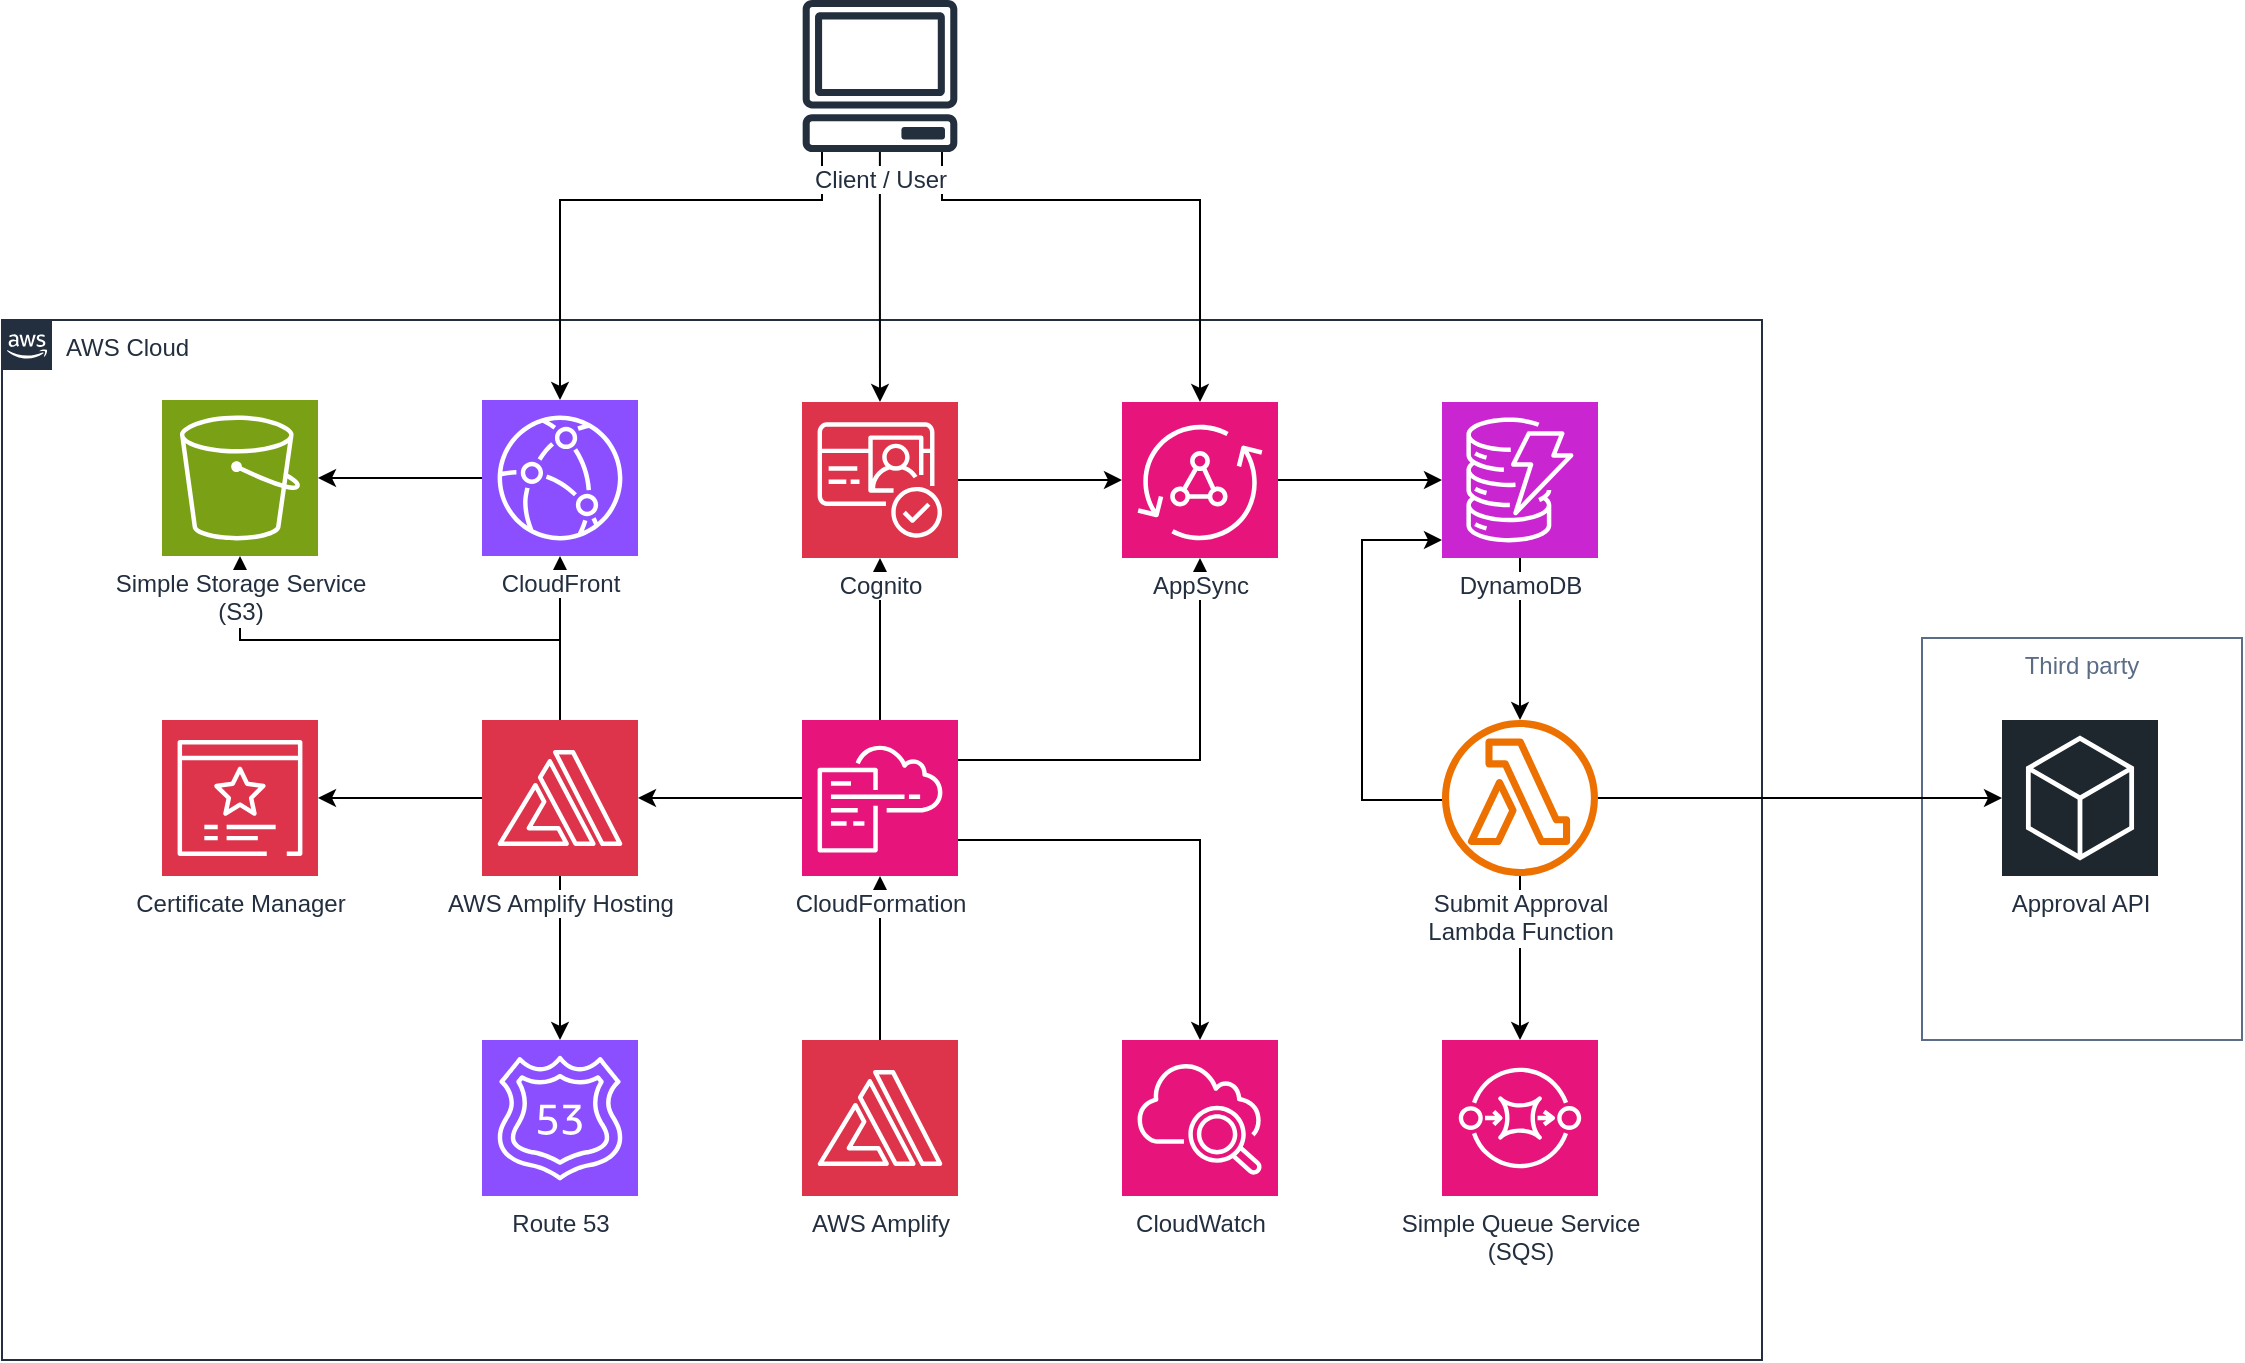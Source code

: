 <mxfile version="22.1.16" type="device">
  <diagram name="Diagram" id="c7Mjmxp-WRodopjom6Qc">
    <mxGraphModel dx="1264" dy="885" grid="1" gridSize="10" guides="1" tooltips="1" connect="1" arrows="1" fold="1" page="1" pageScale="1" pageWidth="827" pageHeight="1169" math="0" shadow="0">
      <root>
        <mxCell id="0" />
        <mxCell id="1" parent="0" />
        <mxCell id="r4Z01OAb2olh3Qcj7yKG-13" value="AWS Cloud" style="points=[[0,0],[0.25,0],[0.5,0],[0.75,0],[1,0],[1,0.25],[1,0.5],[1,0.75],[1,1],[0.75,1],[0.5,1],[0.25,1],[0,1],[0,0.75],[0,0.5],[0,0.25]];outlineConnect=0;gradientColor=none;html=1;whiteSpace=wrap;fontSize=12;fontStyle=0;container=1;pointerEvents=0;collapsible=0;recursiveResize=0;shape=mxgraph.aws4.group;grIcon=mxgraph.aws4.group_aws_cloud_alt;strokeColor=#232F3E;fillColor=none;verticalAlign=top;align=left;spacingLeft=30;fontColor=#232F3E;dashed=0;" vertex="1" parent="1">
          <mxGeometry x="40" y="240" width="880" height="520" as="geometry" />
        </mxCell>
        <mxCell id="r4Z01OAb2olh3Qcj7yKG-31" style="edgeStyle=orthogonalEdgeStyle;rounded=0;orthogonalLoop=1;jettySize=auto;html=1;" edge="1" parent="r4Z01OAb2olh3Qcj7yKG-13" source="r4Z01OAb2olh3Qcj7yKG-1" target="r4Z01OAb2olh3Qcj7yKG-30">
          <mxGeometry relative="1" as="geometry" />
        </mxCell>
        <mxCell id="r4Z01OAb2olh3Qcj7yKG-48" style="edgeStyle=orthogonalEdgeStyle;rounded=0;orthogonalLoop=1;jettySize=auto;html=1;" edge="1" parent="r4Z01OAb2olh3Qcj7yKG-13" source="r4Z01OAb2olh3Qcj7yKG-30" target="r4Z01OAb2olh3Qcj7yKG-7">
          <mxGeometry relative="1" as="geometry">
            <Array as="points">
              <mxPoint x="599" y="260" />
            </Array>
          </mxGeometry>
        </mxCell>
        <mxCell id="r4Z01OAb2olh3Qcj7yKG-1" value="AWS Amplify" style="sketch=0;points=[[0,0,0],[0.25,0,0],[0.5,0,0],[0.75,0,0],[1,0,0],[0,1,0],[0.25,1,0],[0.5,1,0],[0.75,1,0],[1,1,0],[0,0.25,0],[0,0.5,0],[0,0.75,0],[1,0.25,0],[1,0.5,0],[1,0.75,0]];outlineConnect=0;fontColor=#232F3E;fillColor=#DD344C;strokeColor=#ffffff;dashed=0;verticalLabelPosition=bottom;verticalAlign=top;align=center;html=1;fontSize=12;fontStyle=0;aspect=fixed;shape=mxgraph.aws4.resourceIcon;resIcon=mxgraph.aws4.amplify;" vertex="1" parent="r4Z01OAb2olh3Qcj7yKG-13">
          <mxGeometry x="400" y="360" width="78" height="78" as="geometry" />
        </mxCell>
        <mxCell id="r4Z01OAb2olh3Qcj7yKG-25" style="edgeStyle=orthogonalEdgeStyle;rounded=0;orthogonalLoop=1;jettySize=auto;html=1;" edge="1" parent="r4Z01OAb2olh3Qcj7yKG-13" source="r4Z01OAb2olh3Qcj7yKG-3" target="r4Z01OAb2olh3Qcj7yKG-8">
          <mxGeometry relative="1" as="geometry" />
        </mxCell>
        <mxCell id="r4Z01OAb2olh3Qcj7yKG-26" style="edgeStyle=orthogonalEdgeStyle;rounded=0;orthogonalLoop=1;jettySize=auto;html=1;" edge="1" parent="r4Z01OAb2olh3Qcj7yKG-13" source="r4Z01OAb2olh3Qcj7yKG-8">
          <mxGeometry relative="1" as="geometry">
            <mxPoint x="759" y="200" as="targetPoint" />
          </mxGeometry>
        </mxCell>
        <mxCell id="r4Z01OAb2olh3Qcj7yKG-8" value="DynamoDB" style="sketch=0;points=[[0,0,0],[0.25,0,0],[0.5,0,0],[0.75,0,0],[1,0,0],[0,1,0],[0.25,1,0],[0.5,1,0],[0.75,1,0],[1,1,0],[0,0.25,0],[0,0.5,0],[0,0.75,0],[1,0.25,0],[1,0.5,0],[1,0.75,0]];outlineConnect=0;fontColor=#232F3E;fillColor=#C925D1;strokeColor=#ffffff;dashed=0;verticalLabelPosition=bottom;verticalAlign=top;align=center;html=1;fontSize=12;fontStyle=0;aspect=fixed;shape=mxgraph.aws4.resourceIcon;resIcon=mxgraph.aws4.dynamodb;labelBackgroundColor=default;" vertex="1" parent="r4Z01OAb2olh3Qcj7yKG-13">
          <mxGeometry x="720" y="41" width="78" height="78" as="geometry" />
        </mxCell>
        <mxCell id="r4Z01OAb2olh3Qcj7yKG-35" style="edgeStyle=orthogonalEdgeStyle;rounded=0;orthogonalLoop=1;jettySize=auto;html=1;" edge="1" parent="r4Z01OAb2olh3Qcj7yKG-13" source="r4Z01OAb2olh3Qcj7yKG-22" target="r4Z01OAb2olh3Qcj7yKG-5">
          <mxGeometry relative="1" as="geometry" />
        </mxCell>
        <mxCell id="r4Z01OAb2olh3Qcj7yKG-36" style="edgeStyle=orthogonalEdgeStyle;rounded=0;orthogonalLoop=1;jettySize=auto;html=1;" edge="1" parent="r4Z01OAb2olh3Qcj7yKG-13" source="r4Z01OAb2olh3Qcj7yKG-22" target="r4Z01OAb2olh3Qcj7yKG-24">
          <mxGeometry relative="1" as="geometry">
            <Array as="points">
              <mxPoint x="279" y="160" />
              <mxPoint x="119" y="160" />
            </Array>
          </mxGeometry>
        </mxCell>
        <mxCell id="r4Z01OAb2olh3Qcj7yKG-37" style="edgeStyle=orthogonalEdgeStyle;rounded=0;orthogonalLoop=1;jettySize=auto;html=1;" edge="1" parent="r4Z01OAb2olh3Qcj7yKG-13" source="r4Z01OAb2olh3Qcj7yKG-22" target="r4Z01OAb2olh3Qcj7yKG-6">
          <mxGeometry relative="1" as="geometry" />
        </mxCell>
        <mxCell id="r4Z01OAb2olh3Qcj7yKG-24" value="Simple Storage Service&lt;br&gt;(S3)" style="sketch=0;points=[[0,0,0],[0.25,0,0],[0.5,0,0],[0.75,0,0],[1,0,0],[0,1,0],[0.25,1,0],[0.5,1,0],[0.75,1,0],[1,1,0],[0,0.25,0],[0,0.5,0],[0,0.75,0],[1,0.25,0],[1,0.5,0],[1,0.75,0]];outlineConnect=0;fontColor=#232F3E;fillColor=#7AA116;strokeColor=#ffffff;dashed=0;verticalLabelPosition=bottom;verticalAlign=top;align=center;html=1;fontSize=12;fontStyle=0;aspect=fixed;shape=mxgraph.aws4.resourceIcon;resIcon=mxgraph.aws4.s3;labelBackgroundColor=default;" vertex="1" parent="r4Z01OAb2olh3Qcj7yKG-13">
          <mxGeometry x="80" y="40" width="78" height="78" as="geometry" />
        </mxCell>
        <mxCell id="r4Z01OAb2olh3Qcj7yKG-44" style="edgeStyle=orthogonalEdgeStyle;rounded=0;orthogonalLoop=1;jettySize=auto;html=1;" edge="1" parent="r4Z01OAb2olh3Qcj7yKG-13" source="r4Z01OAb2olh3Qcj7yKG-4" target="r4Z01OAb2olh3Qcj7yKG-8">
          <mxGeometry relative="1" as="geometry">
            <Array as="points">
              <mxPoint x="680" y="240" />
              <mxPoint x="680" y="110" />
            </Array>
          </mxGeometry>
        </mxCell>
        <mxCell id="r4Z01OAb2olh3Qcj7yKG-38" style="edgeStyle=orthogonalEdgeStyle;rounded=0;orthogonalLoop=1;jettySize=auto;html=1;" edge="1" parent="r4Z01OAb2olh3Qcj7yKG-13" source="r4Z01OAb2olh3Qcj7yKG-5" target="r4Z01OAb2olh3Qcj7yKG-24">
          <mxGeometry relative="1" as="geometry" />
        </mxCell>
        <mxCell id="r4Z01OAb2olh3Qcj7yKG-5" value="CloudFront" style="sketch=0;points=[[0,0,0],[0.25,0,0],[0.5,0,0],[0.75,0,0],[1,0,0],[0,1,0],[0.25,1,0],[0.5,1,0],[0.75,1,0],[1,1,0],[0,0.25,0],[0,0.5,0],[0,0.75,0],[1,0.25,0],[1,0.5,0],[1,0.75,0]];outlineConnect=0;fontColor=#232F3E;fillColor=#8C4FFF;strokeColor=#ffffff;dashed=0;verticalLabelPosition=bottom;verticalAlign=top;align=center;html=1;fontSize=12;fontStyle=0;aspect=fixed;shape=mxgraph.aws4.resourceIcon;resIcon=mxgraph.aws4.cloudfront;labelBackgroundColor=default;" vertex="1" parent="r4Z01OAb2olh3Qcj7yKG-13">
          <mxGeometry x="240" y="40" width="78" height="78" as="geometry" />
        </mxCell>
        <mxCell id="r4Z01OAb2olh3Qcj7yKG-6" value="Certificate Manager" style="sketch=0;points=[[0,0,0],[0.25,0,0],[0.5,0,0],[0.75,0,0],[1,0,0],[0,1,0],[0.25,1,0],[0.5,1,0],[0.75,1,0],[1,1,0],[0,0.25,0],[0,0.5,0],[0,0.75,0],[1,0.25,0],[1,0.5,0],[1,0.75,0]];outlineConnect=0;fontColor=#232F3E;fillColor=#DD344C;strokeColor=#ffffff;dashed=0;verticalLabelPosition=bottom;verticalAlign=top;align=center;html=1;fontSize=12;fontStyle=0;aspect=fixed;shape=mxgraph.aws4.resourceIcon;resIcon=mxgraph.aws4.certificate_manager_3;" vertex="1" parent="r4Z01OAb2olh3Qcj7yKG-13">
          <mxGeometry x="80" y="200" width="78" height="78" as="geometry" />
        </mxCell>
        <mxCell id="r4Z01OAb2olh3Qcj7yKG-32" style="edgeStyle=orthogonalEdgeStyle;rounded=0;orthogonalLoop=1;jettySize=auto;html=1;" edge="1" parent="r4Z01OAb2olh3Qcj7yKG-13" source="r4Z01OAb2olh3Qcj7yKG-30" target="r4Z01OAb2olh3Qcj7yKG-2">
          <mxGeometry relative="1" as="geometry" />
        </mxCell>
        <mxCell id="r4Z01OAb2olh3Qcj7yKG-33" style="edgeStyle=orthogonalEdgeStyle;rounded=0;orthogonalLoop=1;jettySize=auto;html=1;" edge="1" parent="r4Z01OAb2olh3Qcj7yKG-13" source="r4Z01OAb2olh3Qcj7yKG-30" target="r4Z01OAb2olh3Qcj7yKG-3">
          <mxGeometry relative="1" as="geometry">
            <Array as="points">
              <mxPoint x="599" y="220" />
            </Array>
          </mxGeometry>
        </mxCell>
        <mxCell id="r4Z01OAb2olh3Qcj7yKG-34" style="edgeStyle=orthogonalEdgeStyle;rounded=0;orthogonalLoop=1;jettySize=auto;html=1;" edge="1" parent="r4Z01OAb2olh3Qcj7yKG-13" source="r4Z01OAb2olh3Qcj7yKG-30" target="r4Z01OAb2olh3Qcj7yKG-22">
          <mxGeometry relative="1" as="geometry" />
        </mxCell>
        <mxCell id="r4Z01OAb2olh3Qcj7yKG-30" value="CloudFormation" style="sketch=0;points=[[0,0,0],[0.25,0,0],[0.5,0,0],[0.75,0,0],[1,0,0],[0,1,0],[0.25,1,0],[0.5,1,0],[0.75,1,0],[1,1,0],[0,0.25,0],[0,0.5,0],[0,0.75,0],[1,0.25,0],[1,0.5,0],[1,0.75,0]];points=[[0,0,0],[0.25,0,0],[0.5,0,0],[0.75,0,0],[1,0,0],[0,1,0],[0.25,1,0],[0.5,1,0],[0.75,1,0],[1,1,0],[0,0.25,0],[0,0.5,0],[0,0.75,0],[1,0.25,0],[1,0.5,0],[1,0.75,0]];outlineConnect=0;fontColor=#232F3E;fillColor=#E7157B;strokeColor=#ffffff;dashed=0;verticalLabelPosition=bottom;verticalAlign=top;align=center;html=1;fontSize=12;fontStyle=0;aspect=fixed;shape=mxgraph.aws4.resourceIcon;resIcon=mxgraph.aws4.cloudformation;labelBackgroundColor=default;" vertex="1" parent="r4Z01OAb2olh3Qcj7yKG-13">
          <mxGeometry x="400" y="200" width="78" height="78" as="geometry" />
        </mxCell>
        <mxCell id="r4Z01OAb2olh3Qcj7yKG-45" style="edgeStyle=orthogonalEdgeStyle;rounded=0;orthogonalLoop=1;jettySize=auto;html=1;" edge="1" parent="r4Z01OAb2olh3Qcj7yKG-13" source="r4Z01OAb2olh3Qcj7yKG-2" target="r4Z01OAb2olh3Qcj7yKG-3">
          <mxGeometry relative="1" as="geometry" />
        </mxCell>
        <mxCell id="r4Z01OAb2olh3Qcj7yKG-2" value="Cognito" style="sketch=0;points=[[0,0,0],[0.25,0,0],[0.5,0,0],[0.75,0,0],[1,0,0],[0,1,0],[0.25,1,0],[0.5,1,0],[0.75,1,0],[1,1,0],[0,0.25,0],[0,0.5,0],[0,0.75,0],[1,0.25,0],[1,0.5,0],[1,0.75,0]];outlineConnect=0;fontColor=#232F3E;fillColor=#DD344C;strokeColor=#ffffff;dashed=0;verticalLabelPosition=bottom;verticalAlign=top;align=center;html=1;fontSize=12;fontStyle=0;aspect=fixed;shape=mxgraph.aws4.resourceIcon;resIcon=mxgraph.aws4.cognito;labelBackgroundColor=default;" vertex="1" parent="r4Z01OAb2olh3Qcj7yKG-13">
          <mxGeometry x="400" y="41" width="78" height="78" as="geometry" />
        </mxCell>
        <mxCell id="r4Z01OAb2olh3Qcj7yKG-3" value="AppSync" style="sketch=0;points=[[0,0,0],[0.25,0,0],[0.5,0,0],[0.75,0,0],[1,0,0],[0,1,0],[0.25,1,0],[0.5,1,0],[0.75,1,0],[1,1,0],[0,0.25,0],[0,0.5,0],[0,0.75,0],[1,0.25,0],[1,0.5,0],[1,0.75,0]];outlineConnect=0;fontColor=#232F3E;fillColor=#E7157B;strokeColor=#ffffff;dashed=0;verticalLabelPosition=bottom;verticalAlign=top;align=center;html=1;fontSize=12;fontStyle=0;aspect=fixed;shape=mxgraph.aws4.resourceIcon;resIcon=mxgraph.aws4.appsync;labelBackgroundColor=default;" vertex="1" parent="r4Z01OAb2olh3Qcj7yKG-13">
          <mxGeometry x="560" y="41" width="78" height="78" as="geometry" />
        </mxCell>
        <mxCell id="r4Z01OAb2olh3Qcj7yKG-12" value="Route 53" style="sketch=0;points=[[0,0,0],[0.25,0,0],[0.5,0,0],[0.75,0,0],[1,0,0],[0,1,0],[0.25,1,0],[0.5,1,0],[0.75,1,0],[1,1,0],[0,0.25,0],[0,0.5,0],[0,0.75,0],[1,0.25,0],[1,0.5,0],[1,0.75,0]];outlineConnect=0;fontColor=#232F3E;fillColor=#8C4FFF;strokeColor=#ffffff;dashed=0;verticalLabelPosition=bottom;verticalAlign=top;align=center;html=1;fontSize=12;fontStyle=0;aspect=fixed;shape=mxgraph.aws4.resourceIcon;resIcon=mxgraph.aws4.route_53;" vertex="1" parent="r4Z01OAb2olh3Qcj7yKG-13">
          <mxGeometry x="240" y="360" width="78" height="78" as="geometry" />
        </mxCell>
        <mxCell id="r4Z01OAb2olh3Qcj7yKG-47" style="edgeStyle=orthogonalEdgeStyle;rounded=0;orthogonalLoop=1;jettySize=auto;html=1;entryX=0.5;entryY=0;entryDx=0;entryDy=0;entryPerimeter=0;" edge="1" parent="r4Z01OAb2olh3Qcj7yKG-13" source="r4Z01OAb2olh3Qcj7yKG-22" target="r4Z01OAb2olh3Qcj7yKG-12">
          <mxGeometry relative="1" as="geometry" />
        </mxCell>
        <mxCell id="r4Z01OAb2olh3Qcj7yKG-22" value="AWS Amplify Hosting" style="sketch=0;points=[[0,0,0],[0.25,0,0],[0.5,0,0],[0.75,0,0],[1,0,0],[0,1,0],[0.25,1,0],[0.5,1,0],[0.75,1,0],[1,1,0],[0,0.25,0],[0,0.5,0],[0,0.75,0],[1,0.25,0],[1,0.5,0],[1,0.75,0]];outlineConnect=0;fontColor=#232F3E;fillColor=#DD344C;strokeColor=#ffffff;dashed=0;verticalLabelPosition=bottom;verticalAlign=top;align=center;html=1;fontSize=12;fontStyle=0;aspect=fixed;shape=mxgraph.aws4.resourceIcon;resIcon=mxgraph.aws4.amplify;labelBackgroundColor=default;" vertex="1" parent="r4Z01OAb2olh3Qcj7yKG-13">
          <mxGeometry x="240" y="200" width="78" height="78" as="geometry" />
        </mxCell>
        <mxCell id="r4Z01OAb2olh3Qcj7yKG-7" value="CloudWatch" style="sketch=0;points=[[0,0,0],[0.25,0,0],[0.5,0,0],[0.75,0,0],[1,0,0],[0,1,0],[0.25,1,0],[0.5,1,0],[0.75,1,0],[1,1,0],[0,0.25,0],[0,0.5,0],[0,0.75,0],[1,0.25,0],[1,0.5,0],[1,0.75,0]];points=[[0,0,0],[0.25,0,0],[0.5,0,0],[0.75,0,0],[1,0,0],[0,1,0],[0.25,1,0],[0.5,1,0],[0.75,1,0],[1,1,0],[0,0.25,0],[0,0.5,0],[0,0.75,0],[1,0.25,0],[1,0.5,0],[1,0.75,0]];outlineConnect=0;fontColor=#232F3E;fillColor=#E7157B;strokeColor=#ffffff;dashed=0;verticalLabelPosition=bottom;verticalAlign=top;align=center;html=1;fontSize=12;fontStyle=0;aspect=fixed;shape=mxgraph.aws4.resourceIcon;resIcon=mxgraph.aws4.cloudwatch_2;" vertex="1" parent="r4Z01OAb2olh3Qcj7yKG-13">
          <mxGeometry x="560" y="360" width="78" height="78" as="geometry" />
        </mxCell>
        <mxCell id="ShbCJUNlDw5vz0G2qF3d-2" style="edgeStyle=orthogonalEdgeStyle;rounded=0;orthogonalLoop=1;jettySize=auto;html=1;" edge="1" parent="r4Z01OAb2olh3Qcj7yKG-13" source="r4Z01OAb2olh3Qcj7yKG-4" target="ShbCJUNlDw5vz0G2qF3d-1">
          <mxGeometry relative="1" as="geometry" />
        </mxCell>
        <mxCell id="r4Z01OAb2olh3Qcj7yKG-4" value="Submit Approval&lt;br&gt;Lambda Function" style="sketch=0;outlineConnect=0;fontColor=#232F3E;gradientColor=none;fillColor=#ED7100;strokeColor=none;dashed=0;verticalLabelPosition=bottom;verticalAlign=top;align=center;html=1;fontSize=12;fontStyle=0;aspect=fixed;pointerEvents=1;shape=mxgraph.aws4.lambda_function;labelBackgroundColor=default;" vertex="1" parent="r4Z01OAb2olh3Qcj7yKG-13">
          <mxGeometry x="720" y="200" width="78" height="78" as="geometry" />
        </mxCell>
        <mxCell id="r4Z01OAb2olh3Qcj7yKG-18" value="Third party" style="fillColor=none;strokeColor=#5A6C86;verticalAlign=top;fontStyle=0;fontColor=#5A6C86;whiteSpace=wrap;html=1;" vertex="1" parent="r4Z01OAb2olh3Qcj7yKG-13">
          <mxGeometry x="960" y="159" width="160" height="201" as="geometry" />
        </mxCell>
        <mxCell id="r4Z01OAb2olh3Qcj7yKG-15" value="Approval API" style="sketch=0;points=[[0,0,0],[0.25,0,0],[0.5,0,0],[0.75,0,0],[1,0,0],[0,1,0],[0.25,1,0],[0.5,1,0],[0.75,1,0],[1,1,0],[0,0.25,0],[0,0.5,0],[0,0.75,0],[1,0.25,0],[1,0.5,0],[1,0.75,0]];gradientDirection=north;outlineConnect=0;fontColor=#232F3E;gradientColor=none;fillColor=#1E262E;strokeColor=#ffffff;dashed=0;verticalLabelPosition=bottom;verticalAlign=top;align=center;html=1;fontSize=12;fontStyle=0;aspect=fixed;shape=mxgraph.aws4.resourceIcon;resIcon=mxgraph.aws4.general;" vertex="1" parent="r4Z01OAb2olh3Qcj7yKG-13">
          <mxGeometry x="1000" y="200" width="78" height="78" as="geometry" />
        </mxCell>
        <mxCell id="r4Z01OAb2olh3Qcj7yKG-43" style="edgeStyle=orthogonalEdgeStyle;rounded=0;orthogonalLoop=1;jettySize=auto;html=1;" edge="1" parent="r4Z01OAb2olh3Qcj7yKG-13" source="r4Z01OAb2olh3Qcj7yKG-4" target="r4Z01OAb2olh3Qcj7yKG-15">
          <mxGeometry relative="1" as="geometry" />
        </mxCell>
        <mxCell id="ShbCJUNlDw5vz0G2qF3d-1" value="Simple Queue Service&lt;br&gt;(SQS)" style="sketch=0;points=[[0,0,0],[0.25,0,0],[0.5,0,0],[0.75,0,0],[1,0,0],[0,1,0],[0.25,1,0],[0.5,1,0],[0.75,1,0],[1,1,0],[0,0.25,0],[0,0.5,0],[0,0.75,0],[1,0.25,0],[1,0.5,0],[1,0.75,0]];outlineConnect=0;fontColor=#232F3E;fillColor=#E7157B;strokeColor=#ffffff;dashed=0;verticalLabelPosition=bottom;verticalAlign=top;align=center;html=1;fontSize=12;fontStyle=0;aspect=fixed;shape=mxgraph.aws4.resourceIcon;resIcon=mxgraph.aws4.sqs;" vertex="1" parent="r4Z01OAb2olh3Qcj7yKG-13">
          <mxGeometry x="720" y="360" width="78" height="78" as="geometry" />
        </mxCell>
        <mxCell id="r4Z01OAb2olh3Qcj7yKG-39" style="edgeStyle=orthogonalEdgeStyle;rounded=0;orthogonalLoop=1;jettySize=auto;html=1;" edge="1" parent="1" source="r4Z01OAb2olh3Qcj7yKG-14" target="r4Z01OAb2olh3Qcj7yKG-5">
          <mxGeometry relative="1" as="geometry">
            <Array as="points">
              <mxPoint x="450" y="180" />
              <mxPoint x="319" y="180" />
            </Array>
          </mxGeometry>
        </mxCell>
        <mxCell id="r4Z01OAb2olh3Qcj7yKG-40" style="edgeStyle=orthogonalEdgeStyle;rounded=0;orthogonalLoop=1;jettySize=auto;html=1;" edge="1" parent="1" source="r4Z01OAb2olh3Qcj7yKG-14" target="r4Z01OAb2olh3Qcj7yKG-2">
          <mxGeometry relative="1" as="geometry" />
        </mxCell>
        <mxCell id="r4Z01OAb2olh3Qcj7yKG-41" style="edgeStyle=orthogonalEdgeStyle;rounded=0;orthogonalLoop=1;jettySize=auto;html=1;" edge="1" parent="1" source="r4Z01OAb2olh3Qcj7yKG-14" target="r4Z01OAb2olh3Qcj7yKG-3">
          <mxGeometry relative="1" as="geometry">
            <Array as="points">
              <mxPoint x="510" y="180" />
              <mxPoint x="639" y="180" />
            </Array>
          </mxGeometry>
        </mxCell>
        <mxCell id="r4Z01OAb2olh3Qcj7yKG-14" value="Client / User" style="sketch=0;outlineConnect=0;fontColor=#232F3E;gradientColor=none;fillColor=#232F3D;strokeColor=none;dashed=0;verticalLabelPosition=bottom;verticalAlign=top;align=center;html=1;fontSize=12;fontStyle=0;aspect=fixed;pointerEvents=1;shape=mxgraph.aws4.client;labelBackgroundColor=default;" vertex="1" parent="1">
          <mxGeometry x="440" y="80" width="78" height="76" as="geometry" />
        </mxCell>
      </root>
    </mxGraphModel>
  </diagram>
</mxfile>
